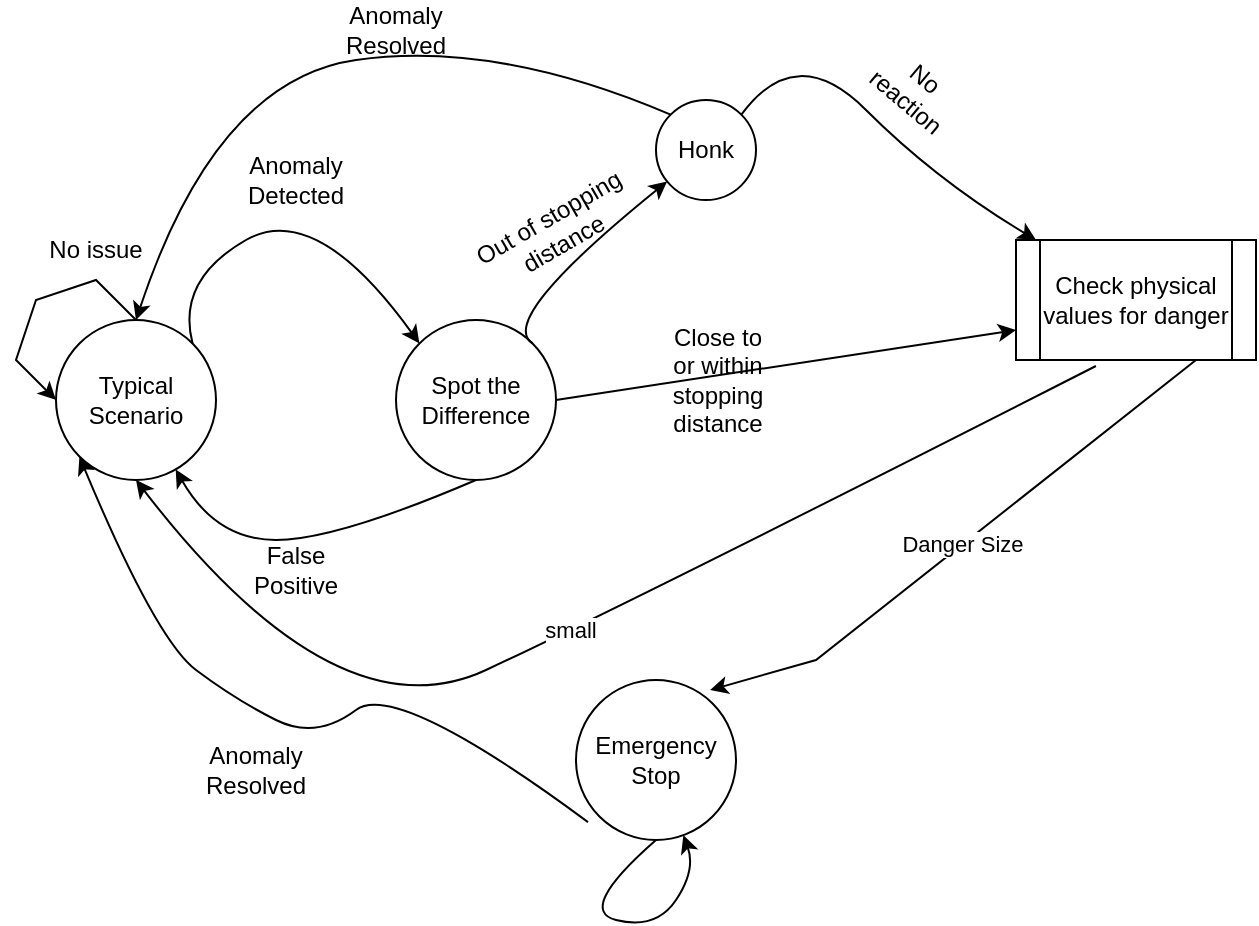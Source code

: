 <mxfile version="24.5.4" type="github">
  <diagram name="Page-1" id="dANJbhJCv3SXg1ANljv2">
    <mxGraphModel dx="607" dy="782" grid="1" gridSize="10" guides="1" tooltips="1" connect="1" arrows="1" fold="1" page="1" pageScale="1" pageWidth="827" pageHeight="1169" math="0" shadow="0">
      <root>
        <mxCell id="0" />
        <mxCell id="1" parent="0" />
        <mxCell id="6r5u7LL0RZ4K3BspyKMx-1" value="Typical Scenario" style="ellipse;whiteSpace=wrap;html=1;aspect=fixed;" vertex="1" parent="1">
          <mxGeometry x="951" y="230" width="80" height="80" as="geometry" />
        </mxCell>
        <mxCell id="6r5u7LL0RZ4K3BspyKMx-2" value="" style="endArrow=classic;html=1;rounded=0;exitX=0.5;exitY=0;exitDx=0;exitDy=0;entryX=0;entryY=0.5;entryDx=0;entryDy=0;" edge="1" parent="1" source="6r5u7LL0RZ4K3BspyKMx-1" target="6r5u7LL0RZ4K3BspyKMx-1">
          <mxGeometry width="50" height="50" relative="1" as="geometry">
            <mxPoint x="1081" y="200" as="sourcePoint" />
            <mxPoint x="1131" y="150" as="targetPoint" />
            <Array as="points">
              <mxPoint x="971" y="210" />
              <mxPoint x="941" y="220" />
              <mxPoint x="931" y="250" />
            </Array>
          </mxGeometry>
        </mxCell>
        <mxCell id="6r5u7LL0RZ4K3BspyKMx-3" value="No issue" style="text;html=1;strokeColor=none;fillColor=none;align=center;verticalAlign=middle;whiteSpace=wrap;rounded=0;" vertex="1" parent="1">
          <mxGeometry x="941" y="180" width="60" height="30" as="geometry" />
        </mxCell>
        <mxCell id="6r5u7LL0RZ4K3BspyKMx-4" value="Spot the Difference" style="ellipse;whiteSpace=wrap;html=1;aspect=fixed;" vertex="1" parent="1">
          <mxGeometry x="1121" y="230" width="80" height="80" as="geometry" />
        </mxCell>
        <mxCell id="6r5u7LL0RZ4K3BspyKMx-5" value="" style="curved=1;endArrow=classic;html=1;rounded=0;exitX=1;exitY=0;exitDx=0;exitDy=0;entryX=0;entryY=0;entryDx=0;entryDy=0;" edge="1" parent="1" source="6r5u7LL0RZ4K3BspyKMx-1" target="6r5u7LL0RZ4K3BspyKMx-4">
          <mxGeometry width="50" height="50" relative="1" as="geometry">
            <mxPoint x="851" y="280" as="sourcePoint" />
            <mxPoint x="901" y="230" as="targetPoint" />
            <Array as="points">
              <mxPoint x="1011" y="210" />
              <mxPoint x="1081" y="170" />
            </Array>
          </mxGeometry>
        </mxCell>
        <mxCell id="6r5u7LL0RZ4K3BspyKMx-6" value="Anomaly Detected" style="text;html=1;strokeColor=none;fillColor=none;align=center;verticalAlign=middle;whiteSpace=wrap;rounded=0;" vertex="1" parent="1">
          <mxGeometry x="1041" y="145" width="60" height="30" as="geometry" />
        </mxCell>
        <mxCell id="6r5u7LL0RZ4K3BspyKMx-7" value="" style="curved=1;endArrow=classic;html=1;rounded=0;exitX=0.5;exitY=1;exitDx=0;exitDy=0;" edge="1" parent="1" source="6r5u7LL0RZ4K3BspyKMx-4" target="6r5u7LL0RZ4K3BspyKMx-1">
          <mxGeometry width="50" height="50" relative="1" as="geometry">
            <mxPoint x="991" y="410" as="sourcePoint" />
            <mxPoint x="1041" y="360" as="targetPoint" />
            <Array as="points">
              <mxPoint x="1091" y="340" />
              <mxPoint x="1031" y="340" />
            </Array>
          </mxGeometry>
        </mxCell>
        <mxCell id="6r5u7LL0RZ4K3BspyKMx-8" value="False Positive" style="text;html=1;strokeColor=none;fillColor=none;align=center;verticalAlign=middle;whiteSpace=wrap;rounded=0;" vertex="1" parent="1">
          <mxGeometry x="1041" y="340" width="60" height="30" as="geometry" />
        </mxCell>
        <mxCell id="6r5u7LL0RZ4K3BspyKMx-9" value="Honk" style="ellipse;whiteSpace=wrap;html=1;aspect=fixed;" vertex="1" parent="1">
          <mxGeometry x="1251" y="120" width="50" height="50" as="geometry" />
        </mxCell>
        <mxCell id="6r5u7LL0RZ4K3BspyKMx-10" value="Emergency Stop" style="ellipse;whiteSpace=wrap;html=1;aspect=fixed;" vertex="1" parent="1">
          <mxGeometry x="1211" y="410" width="80" height="80" as="geometry" />
        </mxCell>
        <mxCell id="6r5u7LL0RZ4K3BspyKMx-11" value="" style="curved=1;endArrow=classic;html=1;rounded=0;exitX=0.5;exitY=1;exitDx=0;exitDy=0;" edge="1" parent="1" source="6r5u7LL0RZ4K3BspyKMx-10" target="6r5u7LL0RZ4K3BspyKMx-10">
          <mxGeometry width="50" height="50" relative="1" as="geometry">
            <mxPoint x="1271" y="575" as="sourcePoint" />
            <mxPoint x="1321" y="525" as="targetPoint" />
            <Array as="points">
              <mxPoint x="1211" y="525" />
              <mxPoint x="1251" y="535" />
              <mxPoint x="1271" y="505" />
            </Array>
          </mxGeometry>
        </mxCell>
        <mxCell id="6r5u7LL0RZ4K3BspyKMx-12" value="" style="curved=1;endArrow=classic;html=1;rounded=0;exitX=0.075;exitY=0.888;exitDx=0;exitDy=0;exitPerimeter=0;entryX=0;entryY=1;entryDx=0;entryDy=0;" edge="1" parent="1" source="6r5u7LL0RZ4K3BspyKMx-10" target="6r5u7LL0RZ4K3BspyKMx-1">
          <mxGeometry width="50" height="50" relative="1" as="geometry">
            <mxPoint x="1331" y="240" as="sourcePoint" />
            <mxPoint x="1381" y="190" as="targetPoint" />
            <Array as="points">
              <mxPoint x="1121" y="410" />
              <mxPoint x="1081" y="440" />
              <mxPoint x="1041" y="420" />
              <mxPoint x="1001" y="390" />
            </Array>
          </mxGeometry>
        </mxCell>
        <mxCell id="6r5u7LL0RZ4K3BspyKMx-13" value="Anomaly Resolved" style="text;html=1;strokeColor=none;fillColor=none;align=center;verticalAlign=middle;whiteSpace=wrap;rounded=0;" vertex="1" parent="1">
          <mxGeometry x="1021" y="440" width="60" height="30" as="geometry" />
        </mxCell>
        <mxCell id="6r5u7LL0RZ4K3BspyKMx-14" value="" style="curved=1;endArrow=classic;html=1;rounded=0;exitX=1;exitY=0;exitDx=0;exitDy=0;" edge="1" parent="1" source="6r5u7LL0RZ4K3BspyKMx-4" target="6r5u7LL0RZ4K3BspyKMx-9">
          <mxGeometry width="50" height="50" relative="1" as="geometry">
            <mxPoint x="851" y="360" as="sourcePoint" />
            <mxPoint x="901" y="310" as="targetPoint" />
            <Array as="points">
              <mxPoint x="1171" y="230" />
            </Array>
          </mxGeometry>
        </mxCell>
        <mxCell id="6r5u7LL0RZ4K3BspyKMx-15" value="Out of stopping distance" style="text;html=1;strokeColor=none;fillColor=none;align=center;verticalAlign=middle;whiteSpace=wrap;rounded=0;rotation=-30;" vertex="1" parent="1">
          <mxGeometry x="1151" y="170" width="100" height="30" as="geometry" />
        </mxCell>
        <mxCell id="6r5u7LL0RZ4K3BspyKMx-16" value="" style="curved=1;endArrow=classic;html=1;rounded=0;exitX=0;exitY=0;exitDx=0;exitDy=0;entryX=0.5;entryY=0;entryDx=0;entryDy=0;" edge="1" parent="1" source="6r5u7LL0RZ4K3BspyKMx-9" target="6r5u7LL0RZ4K3BspyKMx-1">
          <mxGeometry width="50" height="50" relative="1" as="geometry">
            <mxPoint x="1121" y="90" as="sourcePoint" />
            <mxPoint x="1171" y="40" as="targetPoint" />
            <Array as="points">
              <mxPoint x="1171" y="90" />
              <mxPoint x="1031" y="110" />
            </Array>
          </mxGeometry>
        </mxCell>
        <mxCell id="6r5u7LL0RZ4K3BspyKMx-17" value="Anomaly Resolved" style="text;html=1;strokeColor=none;fillColor=none;align=center;verticalAlign=middle;whiteSpace=wrap;rounded=0;" vertex="1" parent="1">
          <mxGeometry x="1091" y="70" width="60" height="30" as="geometry" />
        </mxCell>
        <mxCell id="6r5u7LL0RZ4K3BspyKMx-18" value="Check physical values for danger" style="shape=process;whiteSpace=wrap;html=1;backgroundOutline=1;" vertex="1" parent="1">
          <mxGeometry x="1431" y="190" width="120" height="60" as="geometry" />
        </mxCell>
        <mxCell id="6r5u7LL0RZ4K3BspyKMx-19" value="" style="curved=1;endArrow=classic;html=1;rounded=0;exitX=1;exitY=0;exitDx=0;exitDy=0;" edge="1" parent="1" source="6r5u7LL0RZ4K3BspyKMx-9" target="6r5u7LL0RZ4K3BspyKMx-18">
          <mxGeometry width="50" height="50" relative="1" as="geometry">
            <mxPoint x="1401" y="40" as="sourcePoint" />
            <mxPoint x="1451" y="-10" as="targetPoint" />
            <Array as="points">
              <mxPoint x="1321" y="90" />
              <mxPoint x="1391" y="160" />
            </Array>
          </mxGeometry>
        </mxCell>
        <mxCell id="6r5u7LL0RZ4K3BspyKMx-20" value="No reaction" style="text;html=1;strokeColor=none;fillColor=none;align=center;verticalAlign=middle;whiteSpace=wrap;rounded=0;rotation=40;" vertex="1" parent="1">
          <mxGeometry x="1351" y="100" width="60" height="30" as="geometry" />
        </mxCell>
        <mxCell id="6r5u7LL0RZ4K3BspyKMx-21" value="" style="endArrow=classic;html=1;rounded=0;exitX=1;exitY=0.5;exitDx=0;exitDy=0;entryX=0;entryY=0.75;entryDx=0;entryDy=0;" edge="1" parent="1" source="6r5u7LL0RZ4K3BspyKMx-4" target="6r5u7LL0RZ4K3BspyKMx-18">
          <mxGeometry width="50" height="50" relative="1" as="geometry">
            <mxPoint x="1171" y="280" as="sourcePoint" />
            <mxPoint x="1221" y="230" as="targetPoint" />
          </mxGeometry>
        </mxCell>
        <mxCell id="6r5u7LL0RZ4K3BspyKMx-22" value="Close to or within stopping distance" style="text;html=1;strokeColor=none;fillColor=none;align=center;verticalAlign=middle;whiteSpace=wrap;rounded=0;" vertex="1" parent="1">
          <mxGeometry x="1252" y="220" width="60" height="80" as="geometry" />
        </mxCell>
        <mxCell id="6r5u7LL0RZ4K3BspyKMx-23" value="Danger Size" style="endArrow=classic;html=1;rounded=0;entryX=0.838;entryY=0.063;entryDx=0;entryDy=0;entryPerimeter=0;exitX=0.75;exitY=1;exitDx=0;exitDy=0;" edge="1" parent="1" source="6r5u7LL0RZ4K3BspyKMx-18" target="6r5u7LL0RZ4K3BspyKMx-10">
          <mxGeometry width="50" height="50" relative="1" as="geometry">
            <mxPoint x="1431" y="270" as="sourcePoint" />
            <mxPoint x="1221" y="340" as="targetPoint" />
            <Array as="points">
              <mxPoint x="1331" y="400" />
            </Array>
          </mxGeometry>
        </mxCell>
        <mxCell id="6r5u7LL0RZ4K3BspyKMx-24" value="small" style="curved=1;endArrow=classic;html=1;rounded=0;exitX=0.333;exitY=1.05;exitDx=0;exitDy=0;exitPerimeter=0;entryX=0.5;entryY=1;entryDx=0;entryDy=0;" edge="1" parent="1" source="6r5u7LL0RZ4K3BspyKMx-18" target="6r5u7LL0RZ4K3BspyKMx-1">
          <mxGeometry width="50" height="50" relative="1" as="geometry">
            <mxPoint x="1491" y="480" as="sourcePoint" />
            <mxPoint x="1541" y="430" as="targetPoint" />
            <Array as="points">
              <mxPoint x="1241" y="370" />
              <mxPoint x="1091" y="440" />
            </Array>
          </mxGeometry>
        </mxCell>
      </root>
    </mxGraphModel>
  </diagram>
</mxfile>
